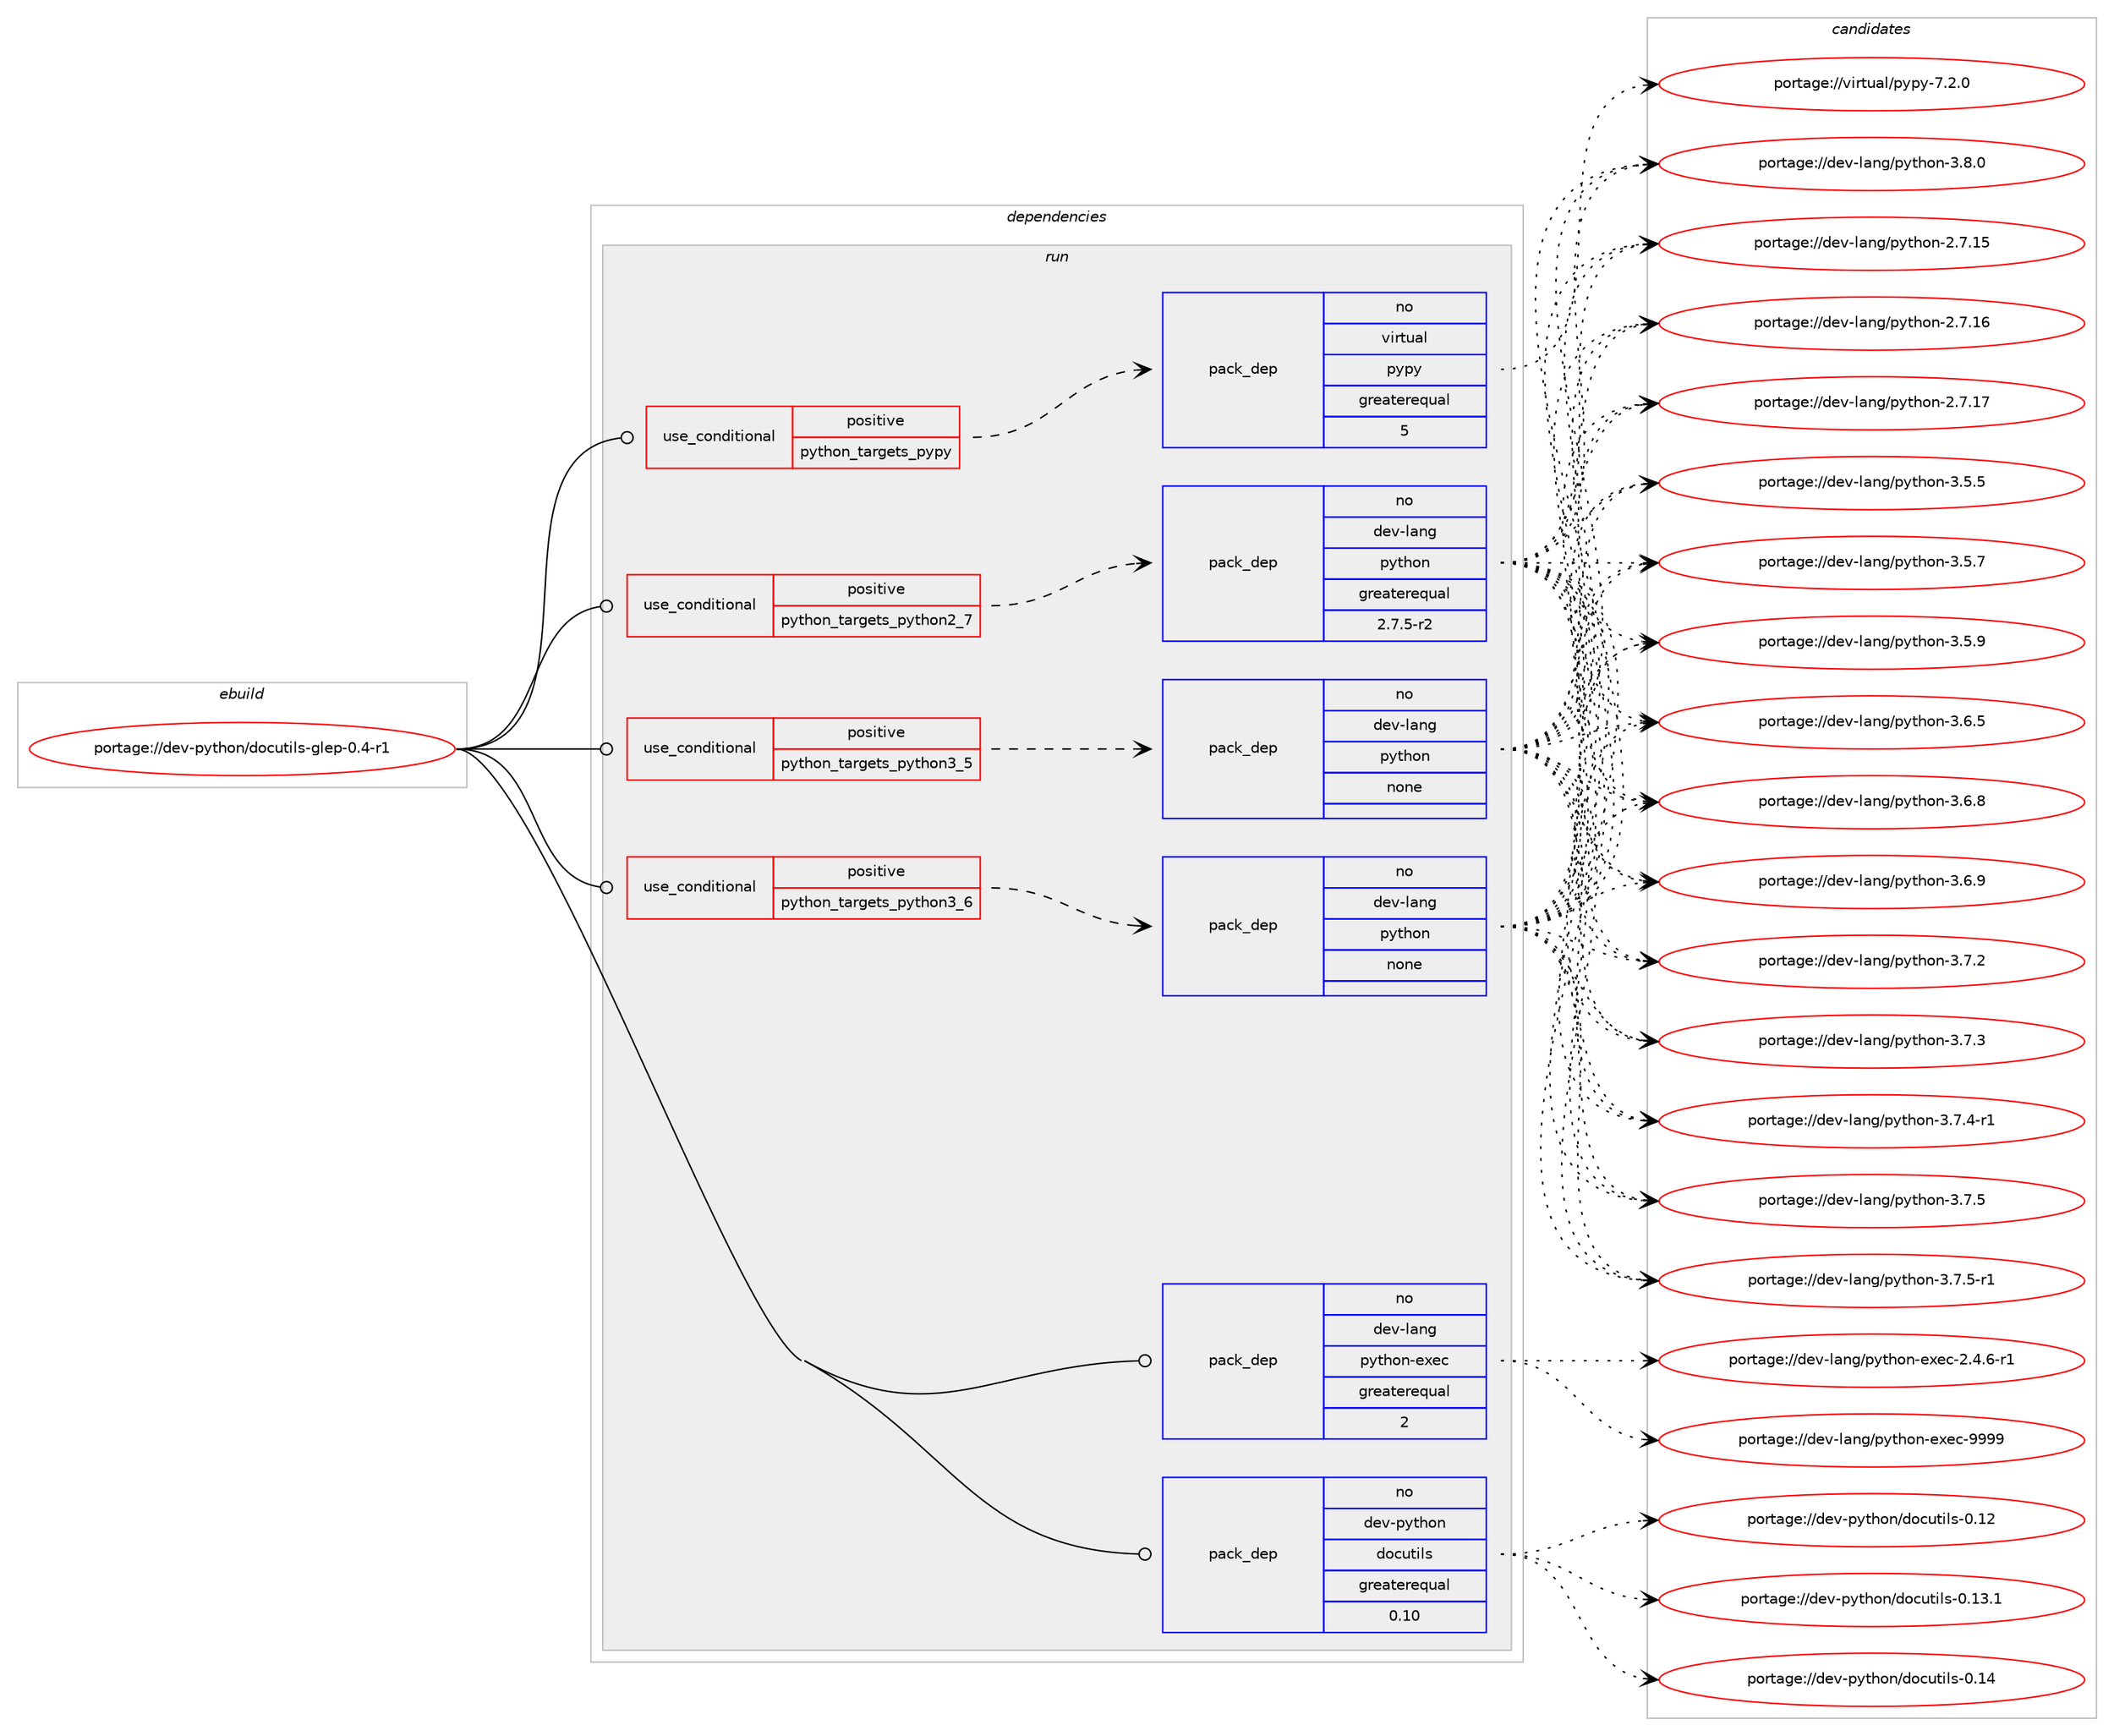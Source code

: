 digraph prolog {

# *************
# Graph options
# *************

newrank=true;
concentrate=true;
compound=true;
graph [rankdir=LR,fontname=Helvetica,fontsize=10,ranksep=1.5];#, ranksep=2.5, nodesep=0.2];
edge  [arrowhead=vee];
node  [fontname=Helvetica,fontsize=10];

# **********
# The ebuild
# **********

subgraph cluster_leftcol {
color=gray;
rank=same;
label=<<i>ebuild</i>>;
id [label="portage://dev-python/docutils-glep-0.4-r1", color=red, width=4, href="../dev-python/docutils-glep-0.4-r1.svg"];
}

# ****************
# The dependencies
# ****************

subgraph cluster_midcol {
color=gray;
label=<<i>dependencies</i>>;
subgraph cluster_compile {
fillcolor="#eeeeee";
style=filled;
label=<<i>compile</i>>;
}
subgraph cluster_compileandrun {
fillcolor="#eeeeee";
style=filled;
label=<<i>compile and run</i>>;
}
subgraph cluster_run {
fillcolor="#eeeeee";
style=filled;
label=<<i>run</i>>;
subgraph cond27991 {
dependency137422 [label=<<TABLE BORDER="0" CELLBORDER="1" CELLSPACING="0" CELLPADDING="4"><TR><TD ROWSPAN="3" CELLPADDING="10">use_conditional</TD></TR><TR><TD>positive</TD></TR><TR><TD>python_targets_pypy</TD></TR></TABLE>>, shape=none, color=red];
subgraph pack106116 {
dependency137423 [label=<<TABLE BORDER="0" CELLBORDER="1" CELLSPACING="0" CELLPADDING="4" WIDTH="220"><TR><TD ROWSPAN="6" CELLPADDING="30">pack_dep</TD></TR><TR><TD WIDTH="110">no</TD></TR><TR><TD>virtual</TD></TR><TR><TD>pypy</TD></TR><TR><TD>greaterequal</TD></TR><TR><TD>5</TD></TR></TABLE>>, shape=none, color=blue];
}
dependency137422:e -> dependency137423:w [weight=20,style="dashed",arrowhead="vee"];
}
id:e -> dependency137422:w [weight=20,style="solid",arrowhead="odot"];
subgraph cond27992 {
dependency137424 [label=<<TABLE BORDER="0" CELLBORDER="1" CELLSPACING="0" CELLPADDING="4"><TR><TD ROWSPAN="3" CELLPADDING="10">use_conditional</TD></TR><TR><TD>positive</TD></TR><TR><TD>python_targets_python2_7</TD></TR></TABLE>>, shape=none, color=red];
subgraph pack106117 {
dependency137425 [label=<<TABLE BORDER="0" CELLBORDER="1" CELLSPACING="0" CELLPADDING="4" WIDTH="220"><TR><TD ROWSPAN="6" CELLPADDING="30">pack_dep</TD></TR><TR><TD WIDTH="110">no</TD></TR><TR><TD>dev-lang</TD></TR><TR><TD>python</TD></TR><TR><TD>greaterequal</TD></TR><TR><TD>2.7.5-r2</TD></TR></TABLE>>, shape=none, color=blue];
}
dependency137424:e -> dependency137425:w [weight=20,style="dashed",arrowhead="vee"];
}
id:e -> dependency137424:w [weight=20,style="solid",arrowhead="odot"];
subgraph cond27993 {
dependency137426 [label=<<TABLE BORDER="0" CELLBORDER="1" CELLSPACING="0" CELLPADDING="4"><TR><TD ROWSPAN="3" CELLPADDING="10">use_conditional</TD></TR><TR><TD>positive</TD></TR><TR><TD>python_targets_python3_5</TD></TR></TABLE>>, shape=none, color=red];
subgraph pack106118 {
dependency137427 [label=<<TABLE BORDER="0" CELLBORDER="1" CELLSPACING="0" CELLPADDING="4" WIDTH="220"><TR><TD ROWSPAN="6" CELLPADDING="30">pack_dep</TD></TR><TR><TD WIDTH="110">no</TD></TR><TR><TD>dev-lang</TD></TR><TR><TD>python</TD></TR><TR><TD>none</TD></TR><TR><TD></TD></TR></TABLE>>, shape=none, color=blue];
}
dependency137426:e -> dependency137427:w [weight=20,style="dashed",arrowhead="vee"];
}
id:e -> dependency137426:w [weight=20,style="solid",arrowhead="odot"];
subgraph cond27994 {
dependency137428 [label=<<TABLE BORDER="0" CELLBORDER="1" CELLSPACING="0" CELLPADDING="4"><TR><TD ROWSPAN="3" CELLPADDING="10">use_conditional</TD></TR><TR><TD>positive</TD></TR><TR><TD>python_targets_python3_6</TD></TR></TABLE>>, shape=none, color=red];
subgraph pack106119 {
dependency137429 [label=<<TABLE BORDER="0" CELLBORDER="1" CELLSPACING="0" CELLPADDING="4" WIDTH="220"><TR><TD ROWSPAN="6" CELLPADDING="30">pack_dep</TD></TR><TR><TD WIDTH="110">no</TD></TR><TR><TD>dev-lang</TD></TR><TR><TD>python</TD></TR><TR><TD>none</TD></TR><TR><TD></TD></TR></TABLE>>, shape=none, color=blue];
}
dependency137428:e -> dependency137429:w [weight=20,style="dashed",arrowhead="vee"];
}
id:e -> dependency137428:w [weight=20,style="solid",arrowhead="odot"];
subgraph pack106120 {
dependency137430 [label=<<TABLE BORDER="0" CELLBORDER="1" CELLSPACING="0" CELLPADDING="4" WIDTH="220"><TR><TD ROWSPAN="6" CELLPADDING="30">pack_dep</TD></TR><TR><TD WIDTH="110">no</TD></TR><TR><TD>dev-lang</TD></TR><TR><TD>python-exec</TD></TR><TR><TD>greaterequal</TD></TR><TR><TD>2</TD></TR></TABLE>>, shape=none, color=blue];
}
id:e -> dependency137430:w [weight=20,style="solid",arrowhead="odot"];
subgraph pack106121 {
dependency137431 [label=<<TABLE BORDER="0" CELLBORDER="1" CELLSPACING="0" CELLPADDING="4" WIDTH="220"><TR><TD ROWSPAN="6" CELLPADDING="30">pack_dep</TD></TR><TR><TD WIDTH="110">no</TD></TR><TR><TD>dev-python</TD></TR><TR><TD>docutils</TD></TR><TR><TD>greaterequal</TD></TR><TR><TD>0.10</TD></TR></TABLE>>, shape=none, color=blue];
}
id:e -> dependency137431:w [weight=20,style="solid",arrowhead="odot"];
}
}

# **************
# The candidates
# **************

subgraph cluster_choices {
rank=same;
color=gray;
label=<<i>candidates</i>>;

subgraph choice106116 {
color=black;
nodesep=1;
choiceportage1181051141161179710847112121112121455546504648 [label="portage://virtual/pypy-7.2.0", color=red, width=4,href="../virtual/pypy-7.2.0.svg"];
dependency137423:e -> choiceportage1181051141161179710847112121112121455546504648:w [style=dotted,weight="100"];
}
subgraph choice106117 {
color=black;
nodesep=1;
choiceportage10010111845108971101034711212111610411111045504655464953 [label="portage://dev-lang/python-2.7.15", color=red, width=4,href="../dev-lang/python-2.7.15.svg"];
choiceportage10010111845108971101034711212111610411111045504655464954 [label="portage://dev-lang/python-2.7.16", color=red, width=4,href="../dev-lang/python-2.7.16.svg"];
choiceportage10010111845108971101034711212111610411111045504655464955 [label="portage://dev-lang/python-2.7.17", color=red, width=4,href="../dev-lang/python-2.7.17.svg"];
choiceportage100101118451089711010347112121116104111110455146534653 [label="portage://dev-lang/python-3.5.5", color=red, width=4,href="../dev-lang/python-3.5.5.svg"];
choiceportage100101118451089711010347112121116104111110455146534655 [label="portage://dev-lang/python-3.5.7", color=red, width=4,href="../dev-lang/python-3.5.7.svg"];
choiceportage100101118451089711010347112121116104111110455146534657 [label="portage://dev-lang/python-3.5.9", color=red, width=4,href="../dev-lang/python-3.5.9.svg"];
choiceportage100101118451089711010347112121116104111110455146544653 [label="portage://dev-lang/python-3.6.5", color=red, width=4,href="../dev-lang/python-3.6.5.svg"];
choiceportage100101118451089711010347112121116104111110455146544656 [label="portage://dev-lang/python-3.6.8", color=red, width=4,href="../dev-lang/python-3.6.8.svg"];
choiceportage100101118451089711010347112121116104111110455146544657 [label="portage://dev-lang/python-3.6.9", color=red, width=4,href="../dev-lang/python-3.6.9.svg"];
choiceportage100101118451089711010347112121116104111110455146554650 [label="portage://dev-lang/python-3.7.2", color=red, width=4,href="../dev-lang/python-3.7.2.svg"];
choiceportage100101118451089711010347112121116104111110455146554651 [label="portage://dev-lang/python-3.7.3", color=red, width=4,href="../dev-lang/python-3.7.3.svg"];
choiceportage1001011184510897110103471121211161041111104551465546524511449 [label="portage://dev-lang/python-3.7.4-r1", color=red, width=4,href="../dev-lang/python-3.7.4-r1.svg"];
choiceportage100101118451089711010347112121116104111110455146554653 [label="portage://dev-lang/python-3.7.5", color=red, width=4,href="../dev-lang/python-3.7.5.svg"];
choiceportage1001011184510897110103471121211161041111104551465546534511449 [label="portage://dev-lang/python-3.7.5-r1", color=red, width=4,href="../dev-lang/python-3.7.5-r1.svg"];
choiceportage100101118451089711010347112121116104111110455146564648 [label="portage://dev-lang/python-3.8.0", color=red, width=4,href="../dev-lang/python-3.8.0.svg"];
dependency137425:e -> choiceportage10010111845108971101034711212111610411111045504655464953:w [style=dotted,weight="100"];
dependency137425:e -> choiceportage10010111845108971101034711212111610411111045504655464954:w [style=dotted,weight="100"];
dependency137425:e -> choiceportage10010111845108971101034711212111610411111045504655464955:w [style=dotted,weight="100"];
dependency137425:e -> choiceportage100101118451089711010347112121116104111110455146534653:w [style=dotted,weight="100"];
dependency137425:e -> choiceportage100101118451089711010347112121116104111110455146534655:w [style=dotted,weight="100"];
dependency137425:e -> choiceportage100101118451089711010347112121116104111110455146534657:w [style=dotted,weight="100"];
dependency137425:e -> choiceportage100101118451089711010347112121116104111110455146544653:w [style=dotted,weight="100"];
dependency137425:e -> choiceportage100101118451089711010347112121116104111110455146544656:w [style=dotted,weight="100"];
dependency137425:e -> choiceportage100101118451089711010347112121116104111110455146544657:w [style=dotted,weight="100"];
dependency137425:e -> choiceportage100101118451089711010347112121116104111110455146554650:w [style=dotted,weight="100"];
dependency137425:e -> choiceportage100101118451089711010347112121116104111110455146554651:w [style=dotted,weight="100"];
dependency137425:e -> choiceportage1001011184510897110103471121211161041111104551465546524511449:w [style=dotted,weight="100"];
dependency137425:e -> choiceportage100101118451089711010347112121116104111110455146554653:w [style=dotted,weight="100"];
dependency137425:e -> choiceportage1001011184510897110103471121211161041111104551465546534511449:w [style=dotted,weight="100"];
dependency137425:e -> choiceportage100101118451089711010347112121116104111110455146564648:w [style=dotted,weight="100"];
}
subgraph choice106118 {
color=black;
nodesep=1;
choiceportage10010111845108971101034711212111610411111045504655464953 [label="portage://dev-lang/python-2.7.15", color=red, width=4,href="../dev-lang/python-2.7.15.svg"];
choiceportage10010111845108971101034711212111610411111045504655464954 [label="portage://dev-lang/python-2.7.16", color=red, width=4,href="../dev-lang/python-2.7.16.svg"];
choiceportage10010111845108971101034711212111610411111045504655464955 [label="portage://dev-lang/python-2.7.17", color=red, width=4,href="../dev-lang/python-2.7.17.svg"];
choiceportage100101118451089711010347112121116104111110455146534653 [label="portage://dev-lang/python-3.5.5", color=red, width=4,href="../dev-lang/python-3.5.5.svg"];
choiceportage100101118451089711010347112121116104111110455146534655 [label="portage://dev-lang/python-3.5.7", color=red, width=4,href="../dev-lang/python-3.5.7.svg"];
choiceportage100101118451089711010347112121116104111110455146534657 [label="portage://dev-lang/python-3.5.9", color=red, width=4,href="../dev-lang/python-3.5.9.svg"];
choiceportage100101118451089711010347112121116104111110455146544653 [label="portage://dev-lang/python-3.6.5", color=red, width=4,href="../dev-lang/python-3.6.5.svg"];
choiceportage100101118451089711010347112121116104111110455146544656 [label="portage://dev-lang/python-3.6.8", color=red, width=4,href="../dev-lang/python-3.6.8.svg"];
choiceportage100101118451089711010347112121116104111110455146544657 [label="portage://dev-lang/python-3.6.9", color=red, width=4,href="../dev-lang/python-3.6.9.svg"];
choiceportage100101118451089711010347112121116104111110455146554650 [label="portage://dev-lang/python-3.7.2", color=red, width=4,href="../dev-lang/python-3.7.2.svg"];
choiceportage100101118451089711010347112121116104111110455146554651 [label="portage://dev-lang/python-3.7.3", color=red, width=4,href="../dev-lang/python-3.7.3.svg"];
choiceportage1001011184510897110103471121211161041111104551465546524511449 [label="portage://dev-lang/python-3.7.4-r1", color=red, width=4,href="../dev-lang/python-3.7.4-r1.svg"];
choiceportage100101118451089711010347112121116104111110455146554653 [label="portage://dev-lang/python-3.7.5", color=red, width=4,href="../dev-lang/python-3.7.5.svg"];
choiceportage1001011184510897110103471121211161041111104551465546534511449 [label="portage://dev-lang/python-3.7.5-r1", color=red, width=4,href="../dev-lang/python-3.7.5-r1.svg"];
choiceportage100101118451089711010347112121116104111110455146564648 [label="portage://dev-lang/python-3.8.0", color=red, width=4,href="../dev-lang/python-3.8.0.svg"];
dependency137427:e -> choiceportage10010111845108971101034711212111610411111045504655464953:w [style=dotted,weight="100"];
dependency137427:e -> choiceportage10010111845108971101034711212111610411111045504655464954:w [style=dotted,weight="100"];
dependency137427:e -> choiceportage10010111845108971101034711212111610411111045504655464955:w [style=dotted,weight="100"];
dependency137427:e -> choiceportage100101118451089711010347112121116104111110455146534653:w [style=dotted,weight="100"];
dependency137427:e -> choiceportage100101118451089711010347112121116104111110455146534655:w [style=dotted,weight="100"];
dependency137427:e -> choiceportage100101118451089711010347112121116104111110455146534657:w [style=dotted,weight="100"];
dependency137427:e -> choiceportage100101118451089711010347112121116104111110455146544653:w [style=dotted,weight="100"];
dependency137427:e -> choiceportage100101118451089711010347112121116104111110455146544656:w [style=dotted,weight="100"];
dependency137427:e -> choiceportage100101118451089711010347112121116104111110455146544657:w [style=dotted,weight="100"];
dependency137427:e -> choiceportage100101118451089711010347112121116104111110455146554650:w [style=dotted,weight="100"];
dependency137427:e -> choiceportage100101118451089711010347112121116104111110455146554651:w [style=dotted,weight="100"];
dependency137427:e -> choiceportage1001011184510897110103471121211161041111104551465546524511449:w [style=dotted,weight="100"];
dependency137427:e -> choiceportage100101118451089711010347112121116104111110455146554653:w [style=dotted,weight="100"];
dependency137427:e -> choiceportage1001011184510897110103471121211161041111104551465546534511449:w [style=dotted,weight="100"];
dependency137427:e -> choiceportage100101118451089711010347112121116104111110455146564648:w [style=dotted,weight="100"];
}
subgraph choice106119 {
color=black;
nodesep=1;
choiceportage10010111845108971101034711212111610411111045504655464953 [label="portage://dev-lang/python-2.7.15", color=red, width=4,href="../dev-lang/python-2.7.15.svg"];
choiceportage10010111845108971101034711212111610411111045504655464954 [label="portage://dev-lang/python-2.7.16", color=red, width=4,href="../dev-lang/python-2.7.16.svg"];
choiceportage10010111845108971101034711212111610411111045504655464955 [label="portage://dev-lang/python-2.7.17", color=red, width=4,href="../dev-lang/python-2.7.17.svg"];
choiceportage100101118451089711010347112121116104111110455146534653 [label="portage://dev-lang/python-3.5.5", color=red, width=4,href="../dev-lang/python-3.5.5.svg"];
choiceportage100101118451089711010347112121116104111110455146534655 [label="portage://dev-lang/python-3.5.7", color=red, width=4,href="../dev-lang/python-3.5.7.svg"];
choiceportage100101118451089711010347112121116104111110455146534657 [label="portage://dev-lang/python-3.5.9", color=red, width=4,href="../dev-lang/python-3.5.9.svg"];
choiceportage100101118451089711010347112121116104111110455146544653 [label="portage://dev-lang/python-3.6.5", color=red, width=4,href="../dev-lang/python-3.6.5.svg"];
choiceportage100101118451089711010347112121116104111110455146544656 [label="portage://dev-lang/python-3.6.8", color=red, width=4,href="../dev-lang/python-3.6.8.svg"];
choiceportage100101118451089711010347112121116104111110455146544657 [label="portage://dev-lang/python-3.6.9", color=red, width=4,href="../dev-lang/python-3.6.9.svg"];
choiceportage100101118451089711010347112121116104111110455146554650 [label="portage://dev-lang/python-3.7.2", color=red, width=4,href="../dev-lang/python-3.7.2.svg"];
choiceportage100101118451089711010347112121116104111110455146554651 [label="portage://dev-lang/python-3.7.3", color=red, width=4,href="../dev-lang/python-3.7.3.svg"];
choiceportage1001011184510897110103471121211161041111104551465546524511449 [label="portage://dev-lang/python-3.7.4-r1", color=red, width=4,href="../dev-lang/python-3.7.4-r1.svg"];
choiceportage100101118451089711010347112121116104111110455146554653 [label="portage://dev-lang/python-3.7.5", color=red, width=4,href="../dev-lang/python-3.7.5.svg"];
choiceportage1001011184510897110103471121211161041111104551465546534511449 [label="portage://dev-lang/python-3.7.5-r1", color=red, width=4,href="../dev-lang/python-3.7.5-r1.svg"];
choiceportage100101118451089711010347112121116104111110455146564648 [label="portage://dev-lang/python-3.8.0", color=red, width=4,href="../dev-lang/python-3.8.0.svg"];
dependency137429:e -> choiceportage10010111845108971101034711212111610411111045504655464953:w [style=dotted,weight="100"];
dependency137429:e -> choiceportage10010111845108971101034711212111610411111045504655464954:w [style=dotted,weight="100"];
dependency137429:e -> choiceportage10010111845108971101034711212111610411111045504655464955:w [style=dotted,weight="100"];
dependency137429:e -> choiceportage100101118451089711010347112121116104111110455146534653:w [style=dotted,weight="100"];
dependency137429:e -> choiceportage100101118451089711010347112121116104111110455146534655:w [style=dotted,weight="100"];
dependency137429:e -> choiceportage100101118451089711010347112121116104111110455146534657:w [style=dotted,weight="100"];
dependency137429:e -> choiceportage100101118451089711010347112121116104111110455146544653:w [style=dotted,weight="100"];
dependency137429:e -> choiceportage100101118451089711010347112121116104111110455146544656:w [style=dotted,weight="100"];
dependency137429:e -> choiceportage100101118451089711010347112121116104111110455146544657:w [style=dotted,weight="100"];
dependency137429:e -> choiceportage100101118451089711010347112121116104111110455146554650:w [style=dotted,weight="100"];
dependency137429:e -> choiceportage100101118451089711010347112121116104111110455146554651:w [style=dotted,weight="100"];
dependency137429:e -> choiceportage1001011184510897110103471121211161041111104551465546524511449:w [style=dotted,weight="100"];
dependency137429:e -> choiceportage100101118451089711010347112121116104111110455146554653:w [style=dotted,weight="100"];
dependency137429:e -> choiceportage1001011184510897110103471121211161041111104551465546534511449:w [style=dotted,weight="100"];
dependency137429:e -> choiceportage100101118451089711010347112121116104111110455146564648:w [style=dotted,weight="100"];
}
subgraph choice106120 {
color=black;
nodesep=1;
choiceportage10010111845108971101034711212111610411111045101120101994550465246544511449 [label="portage://dev-lang/python-exec-2.4.6-r1", color=red, width=4,href="../dev-lang/python-exec-2.4.6-r1.svg"];
choiceportage10010111845108971101034711212111610411111045101120101994557575757 [label="portage://dev-lang/python-exec-9999", color=red, width=4,href="../dev-lang/python-exec-9999.svg"];
dependency137430:e -> choiceportage10010111845108971101034711212111610411111045101120101994550465246544511449:w [style=dotted,weight="100"];
dependency137430:e -> choiceportage10010111845108971101034711212111610411111045101120101994557575757:w [style=dotted,weight="100"];
}
subgraph choice106121 {
color=black;
nodesep=1;
choiceportage1001011184511212111610411111047100111991171161051081154548464950 [label="portage://dev-python/docutils-0.12", color=red, width=4,href="../dev-python/docutils-0.12.svg"];
choiceportage10010111845112121116104111110471001119911711610510811545484649514649 [label="portage://dev-python/docutils-0.13.1", color=red, width=4,href="../dev-python/docutils-0.13.1.svg"];
choiceportage1001011184511212111610411111047100111991171161051081154548464952 [label="portage://dev-python/docutils-0.14", color=red, width=4,href="../dev-python/docutils-0.14.svg"];
dependency137431:e -> choiceportage1001011184511212111610411111047100111991171161051081154548464950:w [style=dotted,weight="100"];
dependency137431:e -> choiceportage10010111845112121116104111110471001119911711610510811545484649514649:w [style=dotted,weight="100"];
dependency137431:e -> choiceportage1001011184511212111610411111047100111991171161051081154548464952:w [style=dotted,weight="100"];
}
}

}
